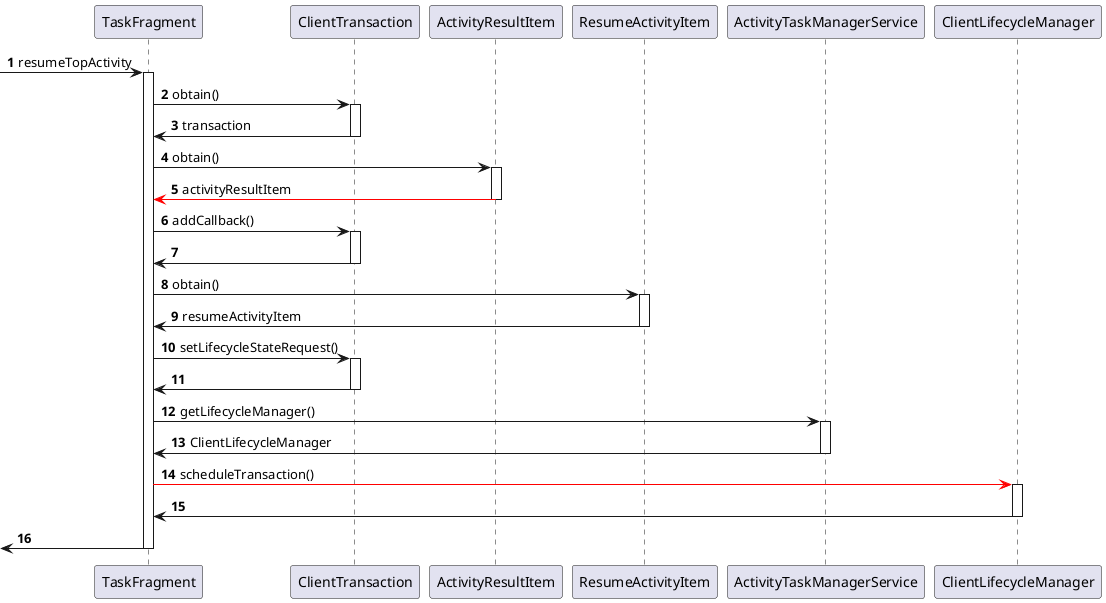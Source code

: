 @startuml
'https://plantuml.com/sequence-diagram

autonumber
-> TaskFragment : resumeTopActivity
    activate TaskFragment

        TaskFragment -> ClientTransaction : obtain()
            activate ClientTransaction
        ClientTransaction -> TaskFragment : transaction
            deactivate ClientTransaction

        TaskFragment -> ActivityResultItem : obtain()
            activate ActivityResultItem
        ActivityResultItem -[#FF0000]> TaskFragment : activityResultItem
            deactivate ActivityResultItem

        TaskFragment -> ClientTransaction : addCallback()
            activate ClientTransaction
        ClientTransaction -> TaskFragment
            deactivate ClientTransaction

        TaskFragment -> ResumeActivityItem : obtain()
            activate ResumeActivityItem
        ResumeActivityItem -> TaskFragment : resumeActivityItem
            deactivate ResumeActivityItem

        TaskFragment -> ClientTransaction : setLifecycleStateRequest()
            activate ClientTransaction
        ClientTransaction -> TaskFragment
            deactivate ClientTransaction


        TaskFragment -> ActivityTaskManagerService : getLifecycleManager()
            activate ActivityTaskManagerService
        ActivityTaskManagerService -> TaskFragment : ClientLifecycleManager
            deactivate ActivityTaskManagerService

        TaskFragment -[#FF0000]> ClientLifecycleManager : scheduleTransaction()
            activate ClientLifecycleManager
        ClientLifecycleManager -> TaskFragment
            deactivate ClientLifecycleManager


<- TaskFragment
 deactivate TaskFragment
@enduml